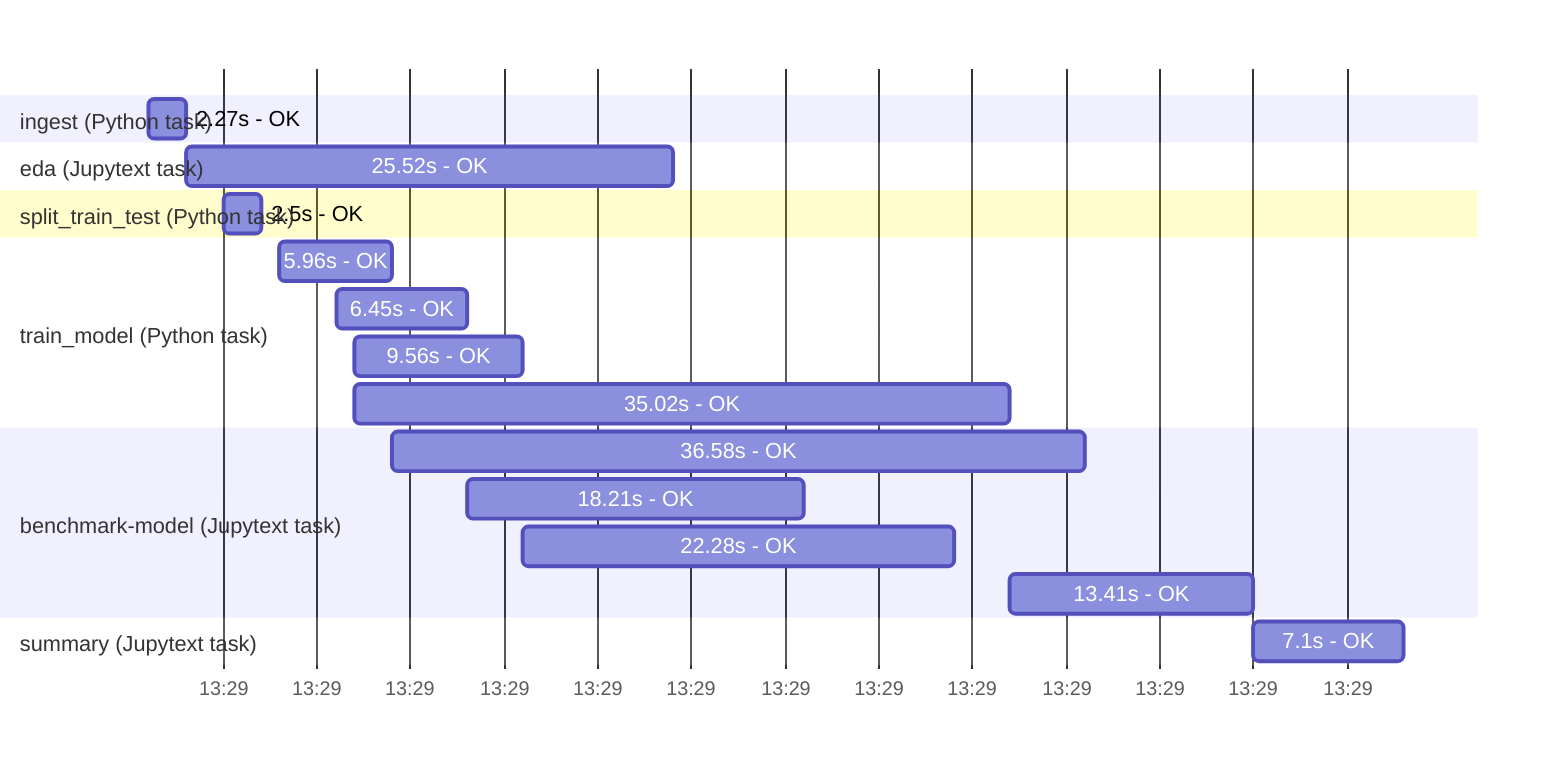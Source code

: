 gantt
    %% Mermaid input file for drawing Gantt chart of runlog runtimes
    %% See https://mermaid-js.github.io/mermaid/#/gantt
    %%
    axisFormat %H:%M
    %%
    %% Give timestamps as unix timestamps (ms)
    dateFormat x
    %%
    section ingest (Python task)
    2.27s - OK : , 1690180576 , 1690180578 
    section eda (Jupytext task)
    25.52s - OK : , 1690180578 , 1690180604 
    section split_train_test (Python task)
    2.5s - OK : , 1690180580 , 1690180582 
    section train_model (Python task)
    5.96s - OK : , 1690180583 , 1690180589 
    section train_model (Python task)
    6.45s - OK : , 1690180586 , 1690180593 
    section train_model (Python task)
    9.56s - OK : , 1690180587 , 1690180596 
    section train_model (Python task)
    35.02s - OK : , 1690180587 , 1690180622 
    section benchmark-model (Jupytext task)
    36.58s - OK : , 1690180589 , 1690180626 
    section benchmark-model (Jupytext task)
    18.21s - OK : , 1690180593 , 1690180611 
    section benchmark-model (Jupytext task)
    22.28s - OK : , 1690180596 , 1690180619 
    section benchmark-model (Jupytext task)
    13.41s - OK : , 1690180622 , 1690180635 
    section summary (Jupytext task)
    7.1s - OK : , 1690180635 , 1690180643